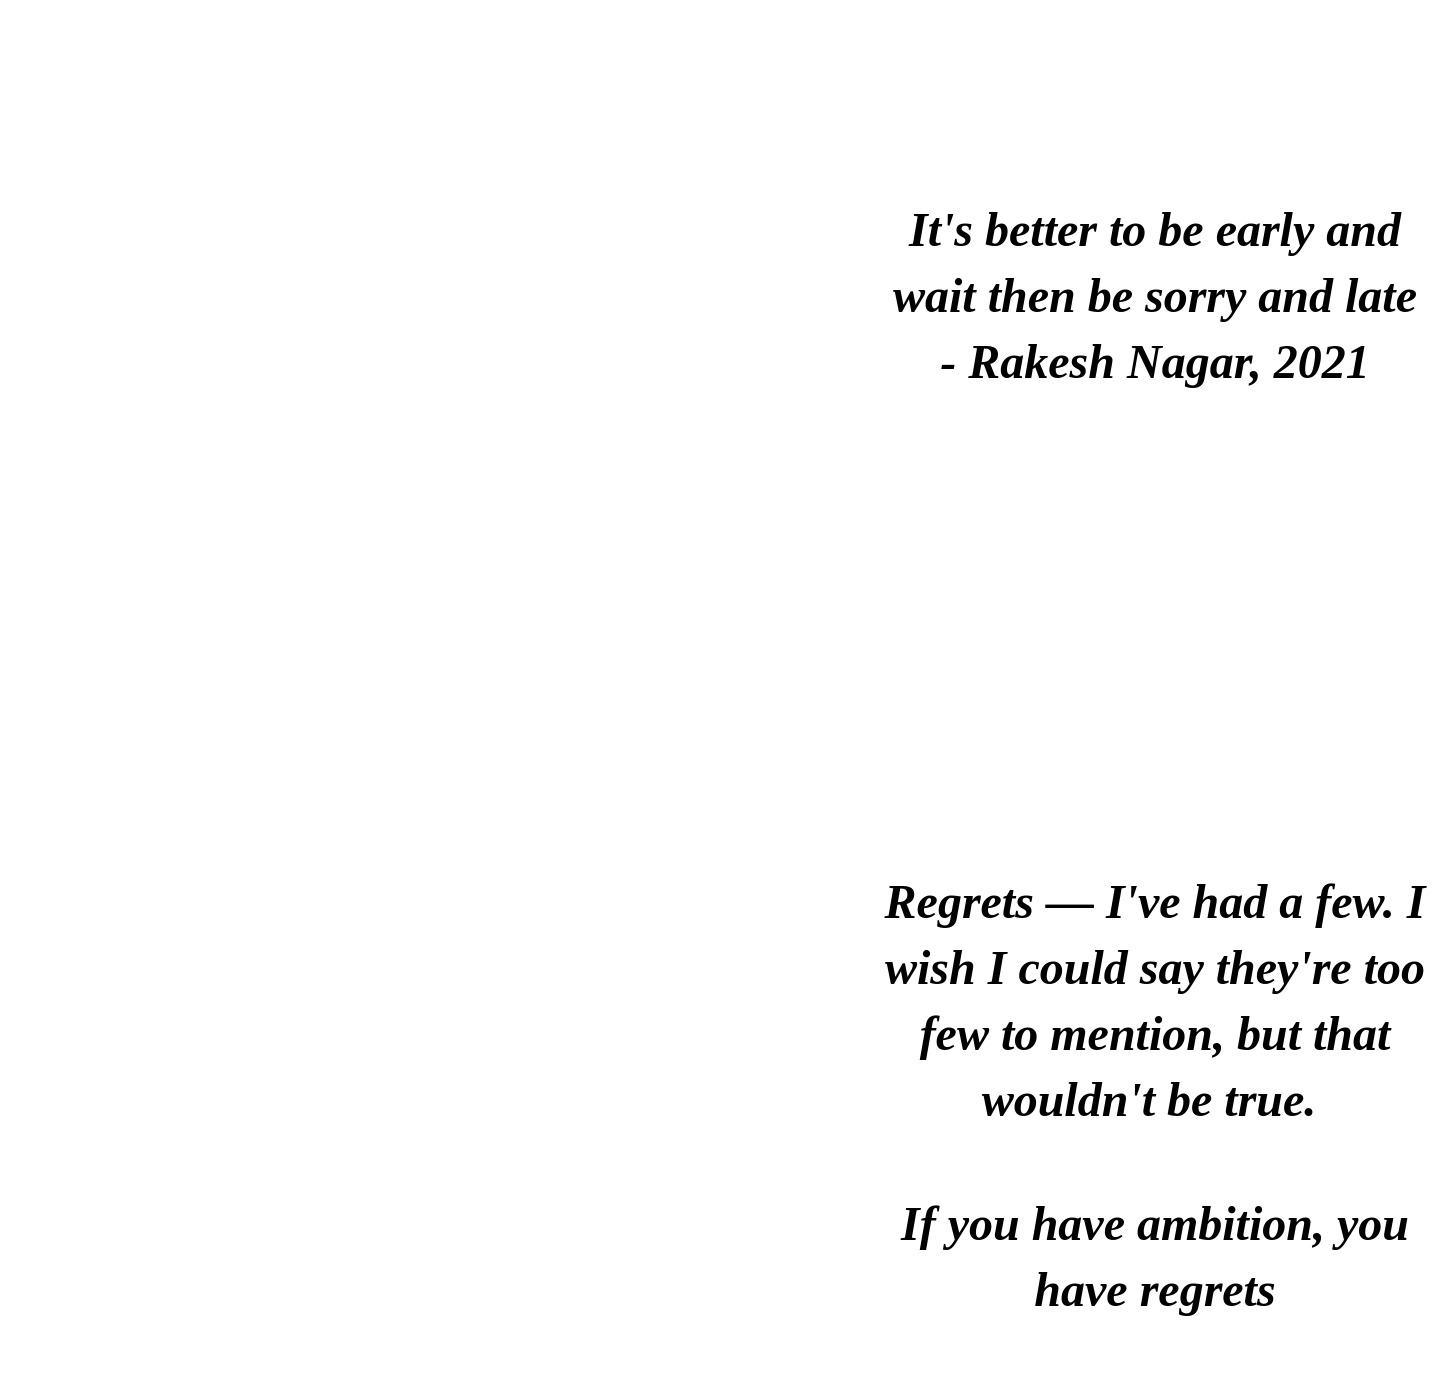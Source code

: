 <mxfile version="14.6.13" type="device"><diagram id="9nBZoB7AtlGQliLogiz_" name="Page-1"><mxGraphModel dx="2492" dy="1902" grid="1" gridSize="10" guides="1" tooltips="1" connect="1" arrows="1" fold="1" page="1" pageScale="1" pageWidth="850" pageHeight="1100" math="0" shadow="0"><root><mxCell id="0"/><mxCell id="ROpI_GvsRMFa5oQ5Yov0-5" value="1" style="" parent="0"/><mxCell id="YQwL3v-z31JkzmOm8a5s-38" value="&lt;span id=&quot;docs-internal-guid-91f198a1-7fff-3233-473f-9b22b160ad6d&quot; style=&quot;font-size: 24px;&quot;&gt;&lt;p dir=&quot;ltr&quot; style=&quot;line-height: 1.38; margin-top: 0pt; margin-bottom: 0pt; font-size: 24px;&quot;&gt;&lt;span style=&quot;font-size: 24px; font-family: comfortaa, cursive; background-color: transparent; vertical-align: baseline;&quot;&gt;Regrets — I've had a few. I wish I could say they're too few to mention, but that wouldn't be true.&amp;nbsp;&lt;/span&gt;&lt;/p&gt;&lt;br style=&quot;font-size: 24px;&quot;&gt;&lt;p dir=&quot;ltr&quot; style=&quot;line-height: 1.38; margin-top: 0pt; margin-bottom: 0pt; font-size: 24px;&quot;&gt;&lt;span style=&quot;font-size: 24px; font-family: comfortaa, cursive; background-color: transparent; vertical-align: baseline;&quot;&gt;If you have ambition, you have regrets&lt;/span&gt;&lt;/p&gt;&lt;/span&gt;" style="whiteSpace=wrap;html=1;aspect=fixed;strokeColor=none;fontFamily=Comfortaa;fontSource=https%3A%2F%2Ffonts.googleapis.com%2Fcss%3Ffamily%3DComfortaa;fontSize=24;fontStyle=3;align=center;" vertex="1" parent="ROpI_GvsRMFa5oQ5Yov0-5"><mxGeometry x="1343.71" y="639.91" width="295.275" height="295.28" as="geometry"/></mxCell><mxCell id="YQwL3v-z31JkzmOm8a5s-37" value="" style="whiteSpace=wrap;html=1;aspect=fixed;strokeColor=none;fontFamily=Comfortaa;fontSource=https%3A%2F%2Ffonts.googleapis.com%2Fcss%3Ffamily%3DComfortaa;" vertex="1" parent="ROpI_GvsRMFa5oQ5Yov0-5"><mxGeometry x="914.71" y="639.91" width="295.275" height="295.28" as="geometry"/></mxCell><mxCell id="YQwL3v-z31JkzmOm8a5s-36" value="&lt;span id=&quot;docs-internal-guid-74946839-7fff-ca21-ae01-91516b989707&quot; style=&quot;font-size: 24px&quot;&gt;&lt;p dir=&quot;ltr&quot; style=&quot;line-height: 1.38 ; margin-top: 0pt ; margin-bottom: 0pt ; font-size: 24px&quot;&gt;&lt;font face=&quot;comfortaa, cursive&quot;&gt;It's better to be early and wait then be sorry and late&lt;/font&gt;&lt;/p&gt;&lt;p dir=&quot;ltr&quot; style=&quot;line-height: 1.38 ; margin-top: 0pt ; margin-bottom: 0pt ; font-size: 24px&quot;&gt;&lt;font face=&quot;comfortaa, cursive&quot;&gt;- Rakesh Nagar, 2021&lt;/font&gt;&lt;/p&gt;&lt;/span&gt;" style="whiteSpace=wrap;html=1;aspect=fixed;strokeColor=none;fontFamily=Comfortaa;fontSource=https%3A%2F%2Ffonts.googleapis.com%2Fcss%3Ffamily%3DComfortaa;align=center;fontSize=24;fontStyle=3" vertex="1" parent="ROpI_GvsRMFa5oQ5Yov0-5"><mxGeometry x="1343.71" y="240.13" width="295.275" height="295.28" as="geometry"/></mxCell><mxCell id="YQwL3v-z31JkzmOm8a5s-35" value="" style="whiteSpace=wrap;html=1;aspect=fixed;strokeColor=none;fontFamily=Comfortaa;fontSource=https%3A%2F%2Ffonts.googleapis.com%2Fcss%3Ffamily%3DComfortaa;" vertex="1" parent="ROpI_GvsRMFa5oQ5Yov0-5"><mxGeometry x="914.71" y="240.13" width="295.275" height="295.28" as="geometry"/></mxCell><mxCell id="YQwL3v-z31JkzmOm8a5s-39" value="" style="shape=image;verticalLabelPosition=bottom;labelBackgroundColor=#ffffff;verticalAlign=top;aspect=fixed;imageAspect=0;image=https://www.rocksdigital.com/wp-content/uploads/2018/02/emoji-marketing-tips-1.jpg;" vertex="1" parent="ROpI_GvsRMFa5oQ5Yov0-5"><mxGeometry x="937.35" y="304.36" width="250" height="166.83" as="geometry"/></mxCell><mxCell id="YQwL3v-z31JkzmOm8a5s-45" value="" style="shape=image;verticalLabelPosition=bottom;labelBackgroundColor=#ffffff;verticalAlign=top;aspect=fixed;imageAspect=0;image=https://i.pinimg.com/originals/e6/fe/13/e6fe13488d779f42131fc7eb3747eacb.jpg;" vertex="1" parent="ROpI_GvsRMFa5oQ5Yov0-5"><mxGeometry x="917.35" y="642.55" width="290" height="290" as="geometry"/></mxCell></root></mxGraphModel></diagram></mxfile>